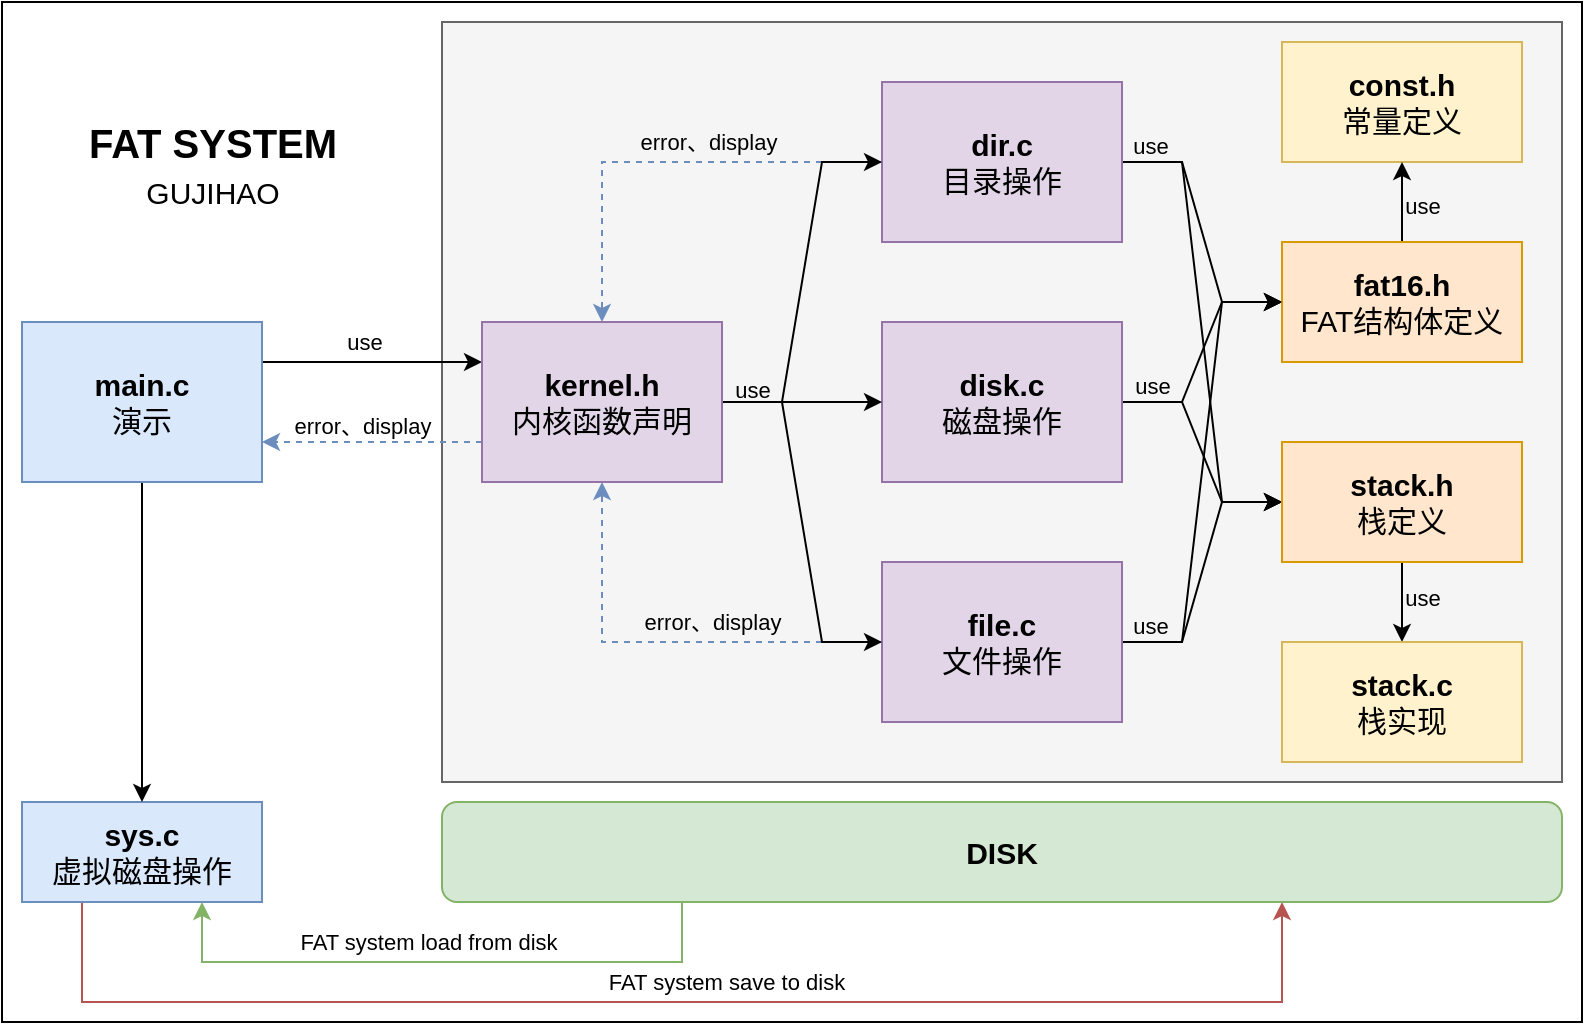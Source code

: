 <mxfile version="21.2.8" type="device">
  <diagram name="第 1 页" id="U35A16tIG5GhBWRkFh6K">
    <mxGraphModel dx="1960" dy="1288" grid="1" gridSize="10" guides="1" tooltips="1" connect="1" arrows="1" fold="1" page="1" pageScale="1" pageWidth="827" pageHeight="1169" math="0" shadow="0">
      <root>
        <mxCell id="0" />
        <mxCell id="1" parent="0" />
        <mxCell id="h3Wn88nU72RHJNOeFfKn-53" value="" style="whiteSpace=wrap;html=1;" vertex="1" parent="1">
          <mxGeometry x="-80" y="440" width="790" height="510" as="geometry" />
        </mxCell>
        <mxCell id="h3Wn88nU72RHJNOeFfKn-50" value="" style="whiteSpace=wrap;html=1;fillColor=#f5f5f5;fontColor=#333333;strokeColor=#666666;" vertex="1" parent="1">
          <mxGeometry x="140" y="450" width="560" height="380" as="geometry" />
        </mxCell>
        <mxCell id="h3Wn88nU72RHJNOeFfKn-1" value="&lt;span style=&quot;font-size: 15px;&quot;&gt;const.h&lt;/span&gt;&lt;br style=&quot;font-size: 15px;&quot;&gt;&lt;span style=&quot;font-weight: normal;&quot;&gt;常量定义&lt;/span&gt;" style="rounded=0;whiteSpace=wrap;html=1;fontSize=15;fillColor=#fff2cc;strokeColor=#d6b656;fontStyle=1" vertex="1" parent="1">
          <mxGeometry x="560" y="460" width="120" height="60" as="geometry" />
        </mxCell>
        <mxCell id="h3Wn88nU72RHJNOeFfKn-17" style="edgeStyle=orthogonalEdgeStyle;rounded=0;orthogonalLoop=1;jettySize=auto;html=1;exitX=0.25;exitY=1;exitDx=0;exitDy=0;entryX=0.75;entryY=1;entryDx=0;entryDy=0;fillColor=#f8cecc;strokeColor=#b85450;" edge="1" parent="1" source="h3Wn88nU72RHJNOeFfKn-2" target="h3Wn88nU72RHJNOeFfKn-11">
          <mxGeometry relative="1" as="geometry">
            <Array as="points">
              <mxPoint x="-40" y="940" />
              <mxPoint x="560" y="940" />
            </Array>
          </mxGeometry>
        </mxCell>
        <mxCell id="h3Wn88nU72RHJNOeFfKn-41" value="FAT system save to disk" style="edgeLabel;html=1;align=center;verticalAlign=middle;resizable=0;points=[];" vertex="1" connectable="0" parent="h3Wn88nU72RHJNOeFfKn-17">
          <mxGeometry x="-0.076" y="2" relative="1" as="geometry">
            <mxPoint x="48" y="-8" as="offset" />
          </mxGeometry>
        </mxCell>
        <mxCell id="h3Wn88nU72RHJNOeFfKn-2" value="&lt;font style=&quot;font-size: 15px;&quot;&gt;sys.c&lt;span style=&quot;font-weight: normal;&quot;&gt;&lt;br&gt;虚拟磁盘操作&lt;/span&gt;&lt;br style=&quot;font-size: 15px;&quot;&gt;&lt;/font&gt;" style="whiteSpace=wrap;html=1;fillColor=#dae8fc;strokeColor=#6c8ebf;fontSize=15;fontStyle=1" vertex="1" parent="1">
          <mxGeometry x="-70" y="840" width="120" height="50" as="geometry" />
        </mxCell>
        <mxCell id="h3Wn88nU72RHJNOeFfKn-21" style="edgeStyle=orthogonalEdgeStyle;rounded=0;orthogonalLoop=1;jettySize=auto;html=1;exitX=0.5;exitY=1;exitDx=0;exitDy=0;entryX=0.5;entryY=0;entryDx=0;entryDy=0;" edge="1" parent="1" source="h3Wn88nU72RHJNOeFfKn-3" target="h3Wn88nU72RHJNOeFfKn-2">
          <mxGeometry relative="1" as="geometry" />
        </mxCell>
        <mxCell id="h3Wn88nU72RHJNOeFfKn-36" style="edgeStyle=orthogonalEdgeStyle;rounded=0;orthogonalLoop=1;jettySize=auto;html=1;exitX=1;exitY=0.25;exitDx=0;exitDy=0;entryX=0;entryY=0.25;entryDx=0;entryDy=0;" edge="1" parent="1" source="h3Wn88nU72RHJNOeFfKn-3" target="h3Wn88nU72RHJNOeFfKn-9">
          <mxGeometry relative="1" as="geometry">
            <Array as="points">
              <mxPoint x="120" y="620" />
              <mxPoint x="120" y="620" />
            </Array>
          </mxGeometry>
        </mxCell>
        <mxCell id="h3Wn88nU72RHJNOeFfKn-43" value="use" style="edgeLabel;html=1;align=center;verticalAlign=middle;resizable=0;points=[];" vertex="1" connectable="0" parent="h3Wn88nU72RHJNOeFfKn-36">
          <mxGeometry x="-0.208" relative="1" as="geometry">
            <mxPoint x="7" y="-10" as="offset" />
          </mxGeometry>
        </mxCell>
        <mxCell id="h3Wn88nU72RHJNOeFfKn-3" value="&lt;font style=&quot;font-size: 15px;&quot;&gt;main.c&lt;br&gt;&lt;span style=&quot;font-weight: normal;&quot;&gt;演示&lt;/span&gt;&lt;br style=&quot;font-size: 15px;&quot;&gt;&lt;/font&gt;" style="whiteSpace=wrap;html=1;fillColor=#dae8fc;strokeColor=#6c8ebf;fontSize=15;fontStyle=1" vertex="1" parent="1">
          <mxGeometry x="-70" y="600" width="120" height="80" as="geometry" />
        </mxCell>
        <mxCell id="h3Wn88nU72RHJNOeFfKn-25" style="edgeStyle=entityRelationEdgeStyle;rounded=0;orthogonalLoop=1;jettySize=auto;html=1;exitX=1;exitY=0.5;exitDx=0;exitDy=0;entryX=0;entryY=0.5;entryDx=0;entryDy=0;strokeColor=#000000;" edge="1" parent="1" source="h3Wn88nU72RHJNOeFfKn-5" target="h3Wn88nU72RHJNOeFfKn-7">
          <mxGeometry relative="1" as="geometry" />
        </mxCell>
        <mxCell id="h3Wn88nU72RHJNOeFfKn-26" style="edgeStyle=entityRelationEdgeStyle;rounded=0;orthogonalLoop=1;jettySize=auto;html=1;exitX=1;exitY=0.5;exitDx=0;exitDy=0;entryX=0;entryY=0.5;entryDx=0;entryDy=0;strokeColor=#000000;" edge="1" parent="1" source="h3Wn88nU72RHJNOeFfKn-5" target="h3Wn88nU72RHJNOeFfKn-12">
          <mxGeometry relative="1" as="geometry" />
        </mxCell>
        <mxCell id="h3Wn88nU72RHJNOeFfKn-45" value="use" style="edgeLabel;html=1;align=center;verticalAlign=middle;resizable=0;points=[];labelBackgroundColor=none;" vertex="1" connectable="0" parent="h3Wn88nU72RHJNOeFfKn-26">
          <mxGeometry x="-0.878" relative="1" as="geometry">
            <mxPoint y="-8" as="offset" />
          </mxGeometry>
        </mxCell>
        <mxCell id="h3Wn88nU72RHJNOeFfKn-33" style="edgeStyle=orthogonalEdgeStyle;rounded=0;orthogonalLoop=1;jettySize=auto;html=1;exitX=0;exitY=0.5;exitDx=0;exitDy=0;entryX=0.5;entryY=0;entryDx=0;entryDy=0;dashed=1;fillColor=#dae8fc;strokeColor=#6c8ebf;" edge="1" parent="1" source="h3Wn88nU72RHJNOeFfKn-5" target="h3Wn88nU72RHJNOeFfKn-9">
          <mxGeometry relative="1" as="geometry" />
        </mxCell>
        <mxCell id="h3Wn88nU72RHJNOeFfKn-38" value="error、display" style="edgeLabel;html=1;align=center;verticalAlign=middle;resizable=0;points=[];labelBackgroundColor=none;" vertex="1" connectable="0" parent="h3Wn88nU72RHJNOeFfKn-33">
          <mxGeometry x="-0.203" relative="1" as="geometry">
            <mxPoint y="-10" as="offset" />
          </mxGeometry>
        </mxCell>
        <mxCell id="h3Wn88nU72RHJNOeFfKn-5" value="dir.c&lt;br&gt;&lt;span style=&quot;font-weight: normal;&quot;&gt;目录操作&lt;/span&gt;" style="whiteSpace=wrap;html=1;fillColor=#e1d5e7;strokeColor=#9673a6;fontSize=15;fontStyle=1" vertex="1" parent="1">
          <mxGeometry x="360" y="480" width="120" height="80" as="geometry" />
        </mxCell>
        <mxCell id="h3Wn88nU72RHJNOeFfKn-27" style="edgeStyle=entityRelationEdgeStyle;rounded=0;orthogonalLoop=1;jettySize=auto;html=1;exitX=1;exitY=0.5;exitDx=0;exitDy=0;entryX=0;entryY=0.5;entryDx=0;entryDy=0;strokeColor=#000000;" edge="1" parent="1" source="h3Wn88nU72RHJNOeFfKn-6" target="h3Wn88nU72RHJNOeFfKn-7">
          <mxGeometry relative="1" as="geometry" />
        </mxCell>
        <mxCell id="h3Wn88nU72RHJNOeFfKn-28" style="edgeStyle=entityRelationEdgeStyle;rounded=0;orthogonalLoop=1;jettySize=auto;html=1;exitX=1;exitY=0.5;exitDx=0;exitDy=0;entryX=0;entryY=0.5;entryDx=0;entryDy=0;strokeColor=#000000;" edge="1" parent="1" source="h3Wn88nU72RHJNOeFfKn-6" target="h3Wn88nU72RHJNOeFfKn-12">
          <mxGeometry relative="1" as="geometry" />
        </mxCell>
        <mxCell id="h3Wn88nU72RHJNOeFfKn-46" value="use" style="edgeLabel;html=1;align=center;verticalAlign=middle;resizable=0;points=[];labelBackgroundColor=none;" vertex="1" connectable="0" parent="h3Wn88nU72RHJNOeFfKn-28">
          <mxGeometry x="-0.731" relative="1" as="geometry">
            <mxPoint x="-1" y="-8" as="offset" />
          </mxGeometry>
        </mxCell>
        <mxCell id="h3Wn88nU72RHJNOeFfKn-6" value="disk.c&lt;br&gt;&lt;span style=&quot;font-weight: normal;&quot;&gt;磁盘操作&lt;/span&gt;" style="whiteSpace=wrap;html=1;fillColor=#e1d5e7;strokeColor=#9673a6;fontSize=15;fontStyle=1" vertex="1" parent="1">
          <mxGeometry x="360" y="600" width="120" height="80" as="geometry" />
        </mxCell>
        <mxCell id="h3Wn88nU72RHJNOeFfKn-31" style="edgeStyle=orthogonalEdgeStyle;rounded=0;orthogonalLoop=1;jettySize=auto;html=1;exitX=0.5;exitY=0;exitDx=0;exitDy=0;entryX=0.5;entryY=1;entryDx=0;entryDy=0;" edge="1" parent="1" source="h3Wn88nU72RHJNOeFfKn-7" target="h3Wn88nU72RHJNOeFfKn-1">
          <mxGeometry relative="1" as="geometry" />
        </mxCell>
        <mxCell id="h3Wn88nU72RHJNOeFfKn-49" value="use" style="edgeLabel;html=1;align=center;verticalAlign=middle;resizable=0;points=[];labelBackgroundColor=none;" vertex="1" connectable="0" parent="h3Wn88nU72RHJNOeFfKn-31">
          <mxGeometry x="-0.247" y="1" relative="1" as="geometry">
            <mxPoint x="11" y="-3" as="offset" />
          </mxGeometry>
        </mxCell>
        <mxCell id="h3Wn88nU72RHJNOeFfKn-7" value="fat16.h&lt;br&gt;&lt;span style=&quot;font-weight: normal;&quot;&gt;FAT结构体定义&lt;/span&gt;" style="whiteSpace=wrap;html=1;fillColor=#ffe6cc;strokeColor=#d79b00;fontSize=15;fontStyle=1" vertex="1" parent="1">
          <mxGeometry x="560" y="560" width="120" height="60" as="geometry" />
        </mxCell>
        <mxCell id="h3Wn88nU72RHJNOeFfKn-29" style="edgeStyle=entityRelationEdgeStyle;rounded=0;orthogonalLoop=1;jettySize=auto;html=1;exitX=1;exitY=0.5;exitDx=0;exitDy=0;entryX=0;entryY=0.5;entryDx=0;entryDy=0;strokeColor=#000000;" edge="1" parent="1" source="h3Wn88nU72RHJNOeFfKn-8" target="h3Wn88nU72RHJNOeFfKn-12">
          <mxGeometry relative="1" as="geometry" />
        </mxCell>
        <mxCell id="h3Wn88nU72RHJNOeFfKn-30" style="edgeStyle=entityRelationEdgeStyle;rounded=0;orthogonalLoop=1;jettySize=auto;html=1;exitX=1;exitY=0.5;exitDx=0;exitDy=0;entryX=0;entryY=0.5;entryDx=0;entryDy=0;strokeColor=#000000;" edge="1" parent="1" source="h3Wn88nU72RHJNOeFfKn-8" target="h3Wn88nU72RHJNOeFfKn-7">
          <mxGeometry relative="1" as="geometry" />
        </mxCell>
        <mxCell id="h3Wn88nU72RHJNOeFfKn-47" value="use" style="edgeLabel;html=1;align=center;verticalAlign=middle;resizable=0;points=[];labelBackgroundColor=none;" vertex="1" connectable="0" parent="h3Wn88nU72RHJNOeFfKn-30">
          <mxGeometry x="-0.895" relative="1" as="geometry">
            <mxPoint x="2" y="-8" as="offset" />
          </mxGeometry>
        </mxCell>
        <mxCell id="h3Wn88nU72RHJNOeFfKn-34" style="edgeStyle=orthogonalEdgeStyle;rounded=0;orthogonalLoop=1;jettySize=auto;html=1;exitX=0;exitY=0.5;exitDx=0;exitDy=0;entryX=0.5;entryY=1;entryDx=0;entryDy=0;fillColor=#dae8fc;strokeColor=#6c8ebf;dashed=1;" edge="1" parent="1" source="h3Wn88nU72RHJNOeFfKn-8" target="h3Wn88nU72RHJNOeFfKn-9">
          <mxGeometry relative="1" as="geometry" />
        </mxCell>
        <mxCell id="h3Wn88nU72RHJNOeFfKn-39" value="error、display" style="edgeLabel;html=1;align=center;verticalAlign=middle;resizable=0;points=[];labelBackgroundColor=none;" vertex="1" connectable="0" parent="h3Wn88nU72RHJNOeFfKn-34">
          <mxGeometry x="-0.225" y="1" relative="1" as="geometry">
            <mxPoint y="-11" as="offset" />
          </mxGeometry>
        </mxCell>
        <mxCell id="h3Wn88nU72RHJNOeFfKn-8" value="file.c&lt;br&gt;&lt;span style=&quot;font-weight: normal;&quot;&gt;文件操作&lt;/span&gt;" style="whiteSpace=wrap;html=1;fillColor=#e1d5e7;strokeColor=#9673a6;fontSize=15;fontStyle=1" vertex="1" parent="1">
          <mxGeometry x="360" y="720" width="120" height="80" as="geometry" />
        </mxCell>
        <mxCell id="h3Wn88nU72RHJNOeFfKn-22" style="edgeStyle=entityRelationEdgeStyle;rounded=0;orthogonalLoop=1;jettySize=auto;html=1;exitX=1;exitY=0.5;exitDx=0;exitDy=0;entryX=0;entryY=0.5;entryDx=0;entryDy=0;" edge="1" parent="1" source="h3Wn88nU72RHJNOeFfKn-9" target="h3Wn88nU72RHJNOeFfKn-5">
          <mxGeometry relative="1" as="geometry" />
        </mxCell>
        <mxCell id="h3Wn88nU72RHJNOeFfKn-44" value="use" style="edgeLabel;html=1;align=center;verticalAlign=middle;resizable=0;points=[];labelBackgroundColor=none;" vertex="1" connectable="0" parent="h3Wn88nU72RHJNOeFfKn-22">
          <mxGeometry x="0.05" relative="1" as="geometry">
            <mxPoint x="-26" y="58" as="offset" />
          </mxGeometry>
        </mxCell>
        <mxCell id="h3Wn88nU72RHJNOeFfKn-23" style="edgeStyle=entityRelationEdgeStyle;rounded=0;orthogonalLoop=1;jettySize=auto;html=1;exitX=1;exitY=0.5;exitDx=0;exitDy=0;entryX=0;entryY=0.5;entryDx=0;entryDy=0;" edge="1" parent="1" source="h3Wn88nU72RHJNOeFfKn-9" target="h3Wn88nU72RHJNOeFfKn-6">
          <mxGeometry relative="1" as="geometry" />
        </mxCell>
        <mxCell id="h3Wn88nU72RHJNOeFfKn-24" style="edgeStyle=entityRelationEdgeStyle;rounded=0;orthogonalLoop=1;jettySize=auto;html=1;exitX=1;exitY=0.5;exitDx=0;exitDy=0;entryX=0;entryY=0.5;entryDx=0;entryDy=0;" edge="1" parent="1" source="h3Wn88nU72RHJNOeFfKn-9" target="h3Wn88nU72RHJNOeFfKn-8">
          <mxGeometry relative="1" as="geometry" />
        </mxCell>
        <mxCell id="h3Wn88nU72RHJNOeFfKn-37" style="edgeStyle=orthogonalEdgeStyle;rounded=0;orthogonalLoop=1;jettySize=auto;html=1;exitX=0;exitY=0.75;exitDx=0;exitDy=0;entryX=1;entryY=0.75;entryDx=0;entryDy=0;fillColor=#dae8fc;strokeColor=#6c8ebf;dashed=1;" edge="1" parent="1" source="h3Wn88nU72RHJNOeFfKn-9" target="h3Wn88nU72RHJNOeFfKn-3">
          <mxGeometry relative="1" as="geometry" />
        </mxCell>
        <mxCell id="h3Wn88nU72RHJNOeFfKn-40" value="error、display" style="edgeLabel;html=1;align=center;verticalAlign=middle;resizable=0;points=[];" vertex="1" connectable="0" parent="h3Wn88nU72RHJNOeFfKn-37">
          <mxGeometry x="-0.269" relative="1" as="geometry">
            <mxPoint x="-20" y="-8" as="offset" />
          </mxGeometry>
        </mxCell>
        <mxCell id="h3Wn88nU72RHJNOeFfKn-9" value="kernel.h&lt;br&gt;&lt;span style=&quot;font-weight: normal;&quot;&gt;内核函数声明&lt;/span&gt;" style="whiteSpace=wrap;html=1;fillColor=#e1d5e7;strokeColor=#9673a6;fontSize=15;fontStyle=1" vertex="1" parent="1">
          <mxGeometry x="160" y="600" width="120" height="80" as="geometry" />
        </mxCell>
        <mxCell id="h3Wn88nU72RHJNOeFfKn-16" style="edgeStyle=orthogonalEdgeStyle;rounded=0;orthogonalLoop=1;jettySize=auto;html=1;exitX=0.25;exitY=1;exitDx=0;exitDy=0;entryX=0.75;entryY=1;entryDx=0;entryDy=0;fillColor=#d5e8d4;strokeColor=#82b366;" edge="1" parent="1" source="h3Wn88nU72RHJNOeFfKn-11" target="h3Wn88nU72RHJNOeFfKn-2">
          <mxGeometry relative="1" as="geometry">
            <Array as="points">
              <mxPoint x="260" y="920" />
              <mxPoint x="20" y="920" />
            </Array>
          </mxGeometry>
        </mxCell>
        <mxCell id="h3Wn88nU72RHJNOeFfKn-42" value="FAT system load from disk" style="edgeLabel;html=1;align=center;verticalAlign=middle;resizable=0;points=[];" vertex="1" connectable="0" parent="h3Wn88nU72RHJNOeFfKn-16">
          <mxGeometry x="-0.184" y="-1" relative="1" as="geometry">
            <mxPoint x="-47" y="-9" as="offset" />
          </mxGeometry>
        </mxCell>
        <mxCell id="h3Wn88nU72RHJNOeFfKn-11" value="DISK" style="rounded=1;whiteSpace=wrap;html=1;fillColor=#d5e8d4;strokeColor=#82b366;fontSize=15;fontStyle=1" vertex="1" parent="1">
          <mxGeometry x="140" y="840" width="560" height="50" as="geometry" />
        </mxCell>
        <mxCell id="h3Wn88nU72RHJNOeFfKn-14" style="edgeStyle=orthogonalEdgeStyle;rounded=0;orthogonalLoop=1;jettySize=auto;html=1;exitX=0.5;exitY=1;exitDx=0;exitDy=0;entryX=0.5;entryY=0;entryDx=0;entryDy=0;" edge="1" parent="1" source="h3Wn88nU72RHJNOeFfKn-12" target="h3Wn88nU72RHJNOeFfKn-13">
          <mxGeometry relative="1" as="geometry" />
        </mxCell>
        <mxCell id="h3Wn88nU72RHJNOeFfKn-48" value="use" style="edgeLabel;html=1;align=center;verticalAlign=middle;resizable=0;points=[];labelBackgroundColor=none;" vertex="1" connectable="0" parent="h3Wn88nU72RHJNOeFfKn-14">
          <mxGeometry x="-0.293" relative="1" as="geometry">
            <mxPoint x="10" y="4" as="offset" />
          </mxGeometry>
        </mxCell>
        <mxCell id="h3Wn88nU72RHJNOeFfKn-12" value="stack.h&lt;br&gt;&lt;span style=&quot;font-weight: normal;&quot;&gt;栈定义&lt;/span&gt;" style="whiteSpace=wrap;html=1;fillColor=#ffe6cc;strokeColor=#d79b00;fontSize=15;fontStyle=1" vertex="1" parent="1">
          <mxGeometry x="560" y="660" width="120" height="60" as="geometry" />
        </mxCell>
        <mxCell id="h3Wn88nU72RHJNOeFfKn-13" value="stack.c&lt;br&gt;&lt;span style=&quot;font-weight: normal;&quot;&gt;栈实现&lt;/span&gt;" style="whiteSpace=wrap;html=1;fillColor=#fff2cc;strokeColor=#d6b656;fontSize=15;fontStyle=1" vertex="1" parent="1">
          <mxGeometry x="560" y="760" width="120" height="60" as="geometry" />
        </mxCell>
        <mxCell id="h3Wn88nU72RHJNOeFfKn-56" value="" style="group" vertex="1" connectable="0" parent="1">
          <mxGeometry x="-50" y="490" width="150" height="60" as="geometry" />
        </mxCell>
        <mxCell id="h3Wn88nU72RHJNOeFfKn-54" value="&lt;font style=&quot;font-size: 20px;&quot;&gt;&lt;b&gt;FAT SYSTEM&lt;/b&gt;&lt;/font&gt;" style="text;html=1;align=center;verticalAlign=middle;resizable=0;points=[];autosize=1;strokeColor=none;fillColor=none;" vertex="1" parent="h3Wn88nU72RHJNOeFfKn-56">
          <mxGeometry width="150" height="40" as="geometry" />
        </mxCell>
        <mxCell id="h3Wn88nU72RHJNOeFfKn-55" value="&lt;font style=&quot;font-size: 15px;&quot;&gt;GUJIHAO&lt;/font&gt;" style="text;html=1;align=center;verticalAlign=middle;resizable=0;points=[];autosize=1;strokeColor=none;fillColor=none;" vertex="1" parent="h3Wn88nU72RHJNOeFfKn-56">
          <mxGeometry x="30" y="30" width="90" height="30" as="geometry" />
        </mxCell>
      </root>
    </mxGraphModel>
  </diagram>
</mxfile>
